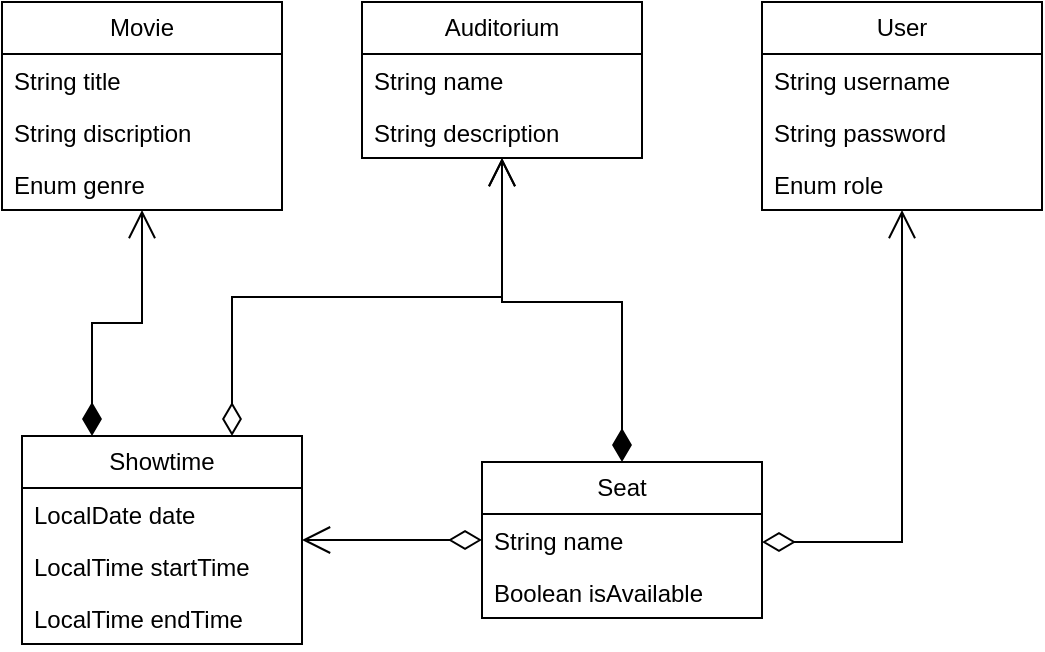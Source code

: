 <mxfile version="24.7.8">
  <diagram name="Page-1" id="gwqLFcgn4_kiRH6emox7">
    <mxGraphModel grid="1" page="1" gridSize="10" guides="1" tooltips="1" connect="1" arrows="1" fold="1" pageScale="1" pageWidth="827" pageHeight="1169" math="0" shadow="0">
      <root>
        <mxCell id="0" />
        <mxCell id="1" parent="0" />
        <mxCell id="I017j4WdFnSuCA6xGnbj-6" value="User" style="swimlane;fontStyle=0;childLayout=stackLayout;horizontal=1;startSize=26;fillColor=none;horizontalStack=0;resizeParent=1;resizeParentMax=0;resizeLast=0;collapsible=1;marginBottom=0;whiteSpace=wrap;html=1;" vertex="1" parent="1">
          <mxGeometry x="500" y="90" width="140" height="104" as="geometry" />
        </mxCell>
        <mxCell id="I017j4WdFnSuCA6xGnbj-7" value="String username" style="text;strokeColor=none;fillColor=none;align=left;verticalAlign=top;spacingLeft=4;spacingRight=4;overflow=hidden;rotatable=0;points=[[0,0.5],[1,0.5]];portConstraint=eastwest;whiteSpace=wrap;html=1;" vertex="1" parent="I017j4WdFnSuCA6xGnbj-6">
          <mxGeometry y="26" width="140" height="26" as="geometry" />
        </mxCell>
        <mxCell id="I017j4WdFnSuCA6xGnbj-8" value="String password" style="text;strokeColor=none;fillColor=none;align=left;verticalAlign=top;spacingLeft=4;spacingRight=4;overflow=hidden;rotatable=0;points=[[0,0.5],[1,0.5]];portConstraint=eastwest;whiteSpace=wrap;html=1;" vertex="1" parent="I017j4WdFnSuCA6xGnbj-6">
          <mxGeometry y="52" width="140" height="26" as="geometry" />
        </mxCell>
        <mxCell id="I017j4WdFnSuCA6xGnbj-9" value="Enum role" style="text;strokeColor=none;fillColor=none;align=left;verticalAlign=top;spacingLeft=4;spacingRight=4;overflow=hidden;rotatable=0;points=[[0,0.5],[1,0.5]];portConstraint=eastwest;whiteSpace=wrap;html=1;" vertex="1" parent="I017j4WdFnSuCA6xGnbj-6">
          <mxGeometry y="78" width="140" height="26" as="geometry" />
        </mxCell>
        <mxCell id="I017j4WdFnSuCA6xGnbj-10" value="Movie" style="swimlane;fontStyle=0;childLayout=stackLayout;horizontal=1;startSize=26;fillColor=none;horizontalStack=0;resizeParent=1;resizeParentMax=0;resizeLast=0;collapsible=1;marginBottom=0;whiteSpace=wrap;html=1;" vertex="1" parent="1">
          <mxGeometry x="120" y="90" width="140" height="104" as="geometry" />
        </mxCell>
        <mxCell id="I017j4WdFnSuCA6xGnbj-11" value="String title" style="text;strokeColor=none;fillColor=none;align=left;verticalAlign=top;spacingLeft=4;spacingRight=4;overflow=hidden;rotatable=0;points=[[0,0.5],[1,0.5]];portConstraint=eastwest;whiteSpace=wrap;html=1;" vertex="1" parent="I017j4WdFnSuCA6xGnbj-10">
          <mxGeometry y="26" width="140" height="26" as="geometry" />
        </mxCell>
        <mxCell id="I017j4WdFnSuCA6xGnbj-12" value="String discription" style="text;strokeColor=none;fillColor=none;align=left;verticalAlign=top;spacingLeft=4;spacingRight=4;overflow=hidden;rotatable=0;points=[[0,0.5],[1,0.5]];portConstraint=eastwest;whiteSpace=wrap;html=1;" vertex="1" parent="I017j4WdFnSuCA6xGnbj-10">
          <mxGeometry y="52" width="140" height="26" as="geometry" />
        </mxCell>
        <mxCell id="I017j4WdFnSuCA6xGnbj-13" value="Enum genre" style="text;strokeColor=none;fillColor=none;align=left;verticalAlign=top;spacingLeft=4;spacingRight=4;overflow=hidden;rotatable=0;points=[[0,0.5],[1,0.5]];portConstraint=eastwest;whiteSpace=wrap;html=1;" vertex="1" parent="I017j4WdFnSuCA6xGnbj-10">
          <mxGeometry y="78" width="140" height="26" as="geometry" />
        </mxCell>
        <mxCell id="I017j4WdFnSuCA6xGnbj-14" value="Auditorium" style="swimlane;fontStyle=0;childLayout=stackLayout;horizontal=1;startSize=26;fillColor=none;horizontalStack=0;resizeParent=1;resizeParentMax=0;resizeLast=0;collapsible=1;marginBottom=0;whiteSpace=wrap;html=1;" vertex="1" parent="1">
          <mxGeometry x="300" y="90" width="140" height="78" as="geometry" />
        </mxCell>
        <mxCell id="I017j4WdFnSuCA6xGnbj-15" value="String name" style="text;strokeColor=none;fillColor=none;align=left;verticalAlign=top;spacingLeft=4;spacingRight=4;overflow=hidden;rotatable=0;points=[[0,0.5],[1,0.5]];portConstraint=eastwest;whiteSpace=wrap;html=1;" vertex="1" parent="I017j4WdFnSuCA6xGnbj-14">
          <mxGeometry y="26" width="140" height="26" as="geometry" />
        </mxCell>
        <mxCell id="I017j4WdFnSuCA6xGnbj-40" value="String description" style="text;strokeColor=none;fillColor=none;align=left;verticalAlign=top;spacingLeft=4;spacingRight=4;overflow=hidden;rotatable=0;points=[[0,0.5],[1,0.5]];portConstraint=eastwest;whiteSpace=wrap;html=1;" vertex="1" parent="I017j4WdFnSuCA6xGnbj-14">
          <mxGeometry y="52" width="140" height="26" as="geometry" />
        </mxCell>
        <mxCell id="I017j4WdFnSuCA6xGnbj-18" value="Seat" style="swimlane;fontStyle=0;childLayout=stackLayout;horizontal=1;startSize=26;fillColor=none;horizontalStack=0;resizeParent=1;resizeParentMax=0;resizeLast=0;collapsible=1;marginBottom=0;whiteSpace=wrap;html=1;" vertex="1" parent="1">
          <mxGeometry x="360" y="320" width="140" height="78" as="geometry" />
        </mxCell>
        <mxCell id="I017j4WdFnSuCA6xGnbj-19" value="String name" style="text;strokeColor=none;fillColor=none;align=left;verticalAlign=top;spacingLeft=4;spacingRight=4;overflow=hidden;rotatable=0;points=[[0,0.5],[1,0.5]];portConstraint=eastwest;whiteSpace=wrap;html=1;" vertex="1" parent="I017j4WdFnSuCA6xGnbj-18">
          <mxGeometry y="26" width="140" height="26" as="geometry" />
        </mxCell>
        <mxCell id="I017j4WdFnSuCA6xGnbj-20" value="Boolean isAvailable" style="text;strokeColor=none;fillColor=none;align=left;verticalAlign=top;spacingLeft=4;spacingRight=4;overflow=hidden;rotatable=0;points=[[0,0.5],[1,0.5]];portConstraint=eastwest;whiteSpace=wrap;html=1;" vertex="1" parent="I017j4WdFnSuCA6xGnbj-18">
          <mxGeometry y="52" width="140" height="26" as="geometry" />
        </mxCell>
        <mxCell id="I017j4WdFnSuCA6xGnbj-26" value="" style="endArrow=open;html=1;endSize=12;startArrow=diamondThin;startSize=14;startFill=0;edgeStyle=orthogonalEdgeStyle;rounded=0;" edge="1" parent="1" source="I017j4WdFnSuCA6xGnbj-18" target="I017j4WdFnSuCA6xGnbj-6">
          <mxGeometry relative="1" as="geometry">
            <mxPoint x="330" y="490" as="sourcePoint" />
            <mxPoint x="490" y="490" as="targetPoint" />
            <Array as="points">
              <mxPoint x="570" y="360" />
            </Array>
          </mxGeometry>
        </mxCell>
        <mxCell id="I017j4WdFnSuCA6xGnbj-29" value="" style="endArrow=open;html=1;endSize=12;startArrow=diamondThin;startSize=14;startFill=1;edgeStyle=orthogonalEdgeStyle;align=left;verticalAlign=bottom;rounded=0;exitX=0.5;exitY=0;exitDx=0;exitDy=0;" edge="1" parent="1" source="I017j4WdFnSuCA6xGnbj-18" target="I017j4WdFnSuCA6xGnbj-14">
          <mxGeometry x="-0.744" y="-20" relative="1" as="geometry">
            <mxPoint x="330" y="440" as="sourcePoint" />
            <mxPoint x="490" y="440" as="targetPoint" />
            <mxPoint as="offset" />
            <Array as="points">
              <mxPoint x="430" y="240" />
              <mxPoint x="370" y="240" />
            </Array>
          </mxGeometry>
        </mxCell>
        <mxCell id="I017j4WdFnSuCA6xGnbj-33" value="Showtime" style="swimlane;fontStyle=0;childLayout=stackLayout;horizontal=1;startSize=26;fillColor=none;horizontalStack=0;resizeParent=1;resizeParentMax=0;resizeLast=0;collapsible=1;marginBottom=0;whiteSpace=wrap;html=1;" vertex="1" parent="1">
          <mxGeometry x="130" y="307" width="140" height="104" as="geometry" />
        </mxCell>
        <mxCell id="I017j4WdFnSuCA6xGnbj-34" value="LocalDate date" style="text;strokeColor=none;fillColor=none;align=left;verticalAlign=top;spacingLeft=4;spacingRight=4;overflow=hidden;rotatable=0;points=[[0,0.5],[1,0.5]];portConstraint=eastwest;whiteSpace=wrap;html=1;" vertex="1" parent="I017j4WdFnSuCA6xGnbj-33">
          <mxGeometry y="26" width="140" height="26" as="geometry" />
        </mxCell>
        <mxCell id="I017j4WdFnSuCA6xGnbj-35" value="LocalTime startTime" style="text;strokeColor=none;fillColor=none;align=left;verticalAlign=top;spacingLeft=4;spacingRight=4;overflow=hidden;rotatable=0;points=[[0,0.5],[1,0.5]];portConstraint=eastwest;whiteSpace=wrap;html=1;" vertex="1" parent="I017j4WdFnSuCA6xGnbj-33">
          <mxGeometry y="52" width="140" height="26" as="geometry" />
        </mxCell>
        <mxCell id="I017j4WdFnSuCA6xGnbj-36" value="LocalTime endTime" style="text;strokeColor=none;fillColor=none;align=left;verticalAlign=top;spacingLeft=4;spacingRight=4;overflow=hidden;rotatable=0;points=[[0,0.5],[1,0.5]];portConstraint=eastwest;whiteSpace=wrap;html=1;" vertex="1" parent="I017j4WdFnSuCA6xGnbj-33">
          <mxGeometry y="78" width="140" height="26" as="geometry" />
        </mxCell>
        <mxCell id="I017j4WdFnSuCA6xGnbj-41" value="" style="endArrow=open;html=1;endSize=12;startArrow=diamondThin;startSize=14;startFill=0;edgeStyle=orthogonalEdgeStyle;rounded=0;exitX=0.75;exitY=0;exitDx=0;exitDy=0;" edge="1" parent="1" source="I017j4WdFnSuCA6xGnbj-33" target="I017j4WdFnSuCA6xGnbj-14">
          <mxGeometry relative="1" as="geometry">
            <mxPoint x="330" y="400" as="sourcePoint" />
            <mxPoint x="490" y="400" as="targetPoint" />
          </mxGeometry>
        </mxCell>
        <mxCell id="I017j4WdFnSuCA6xGnbj-47" value="" style="endArrow=open;html=1;endSize=12;startArrow=diamondThin;startSize=14;startFill=0;edgeStyle=orthogonalEdgeStyle;rounded=0;" edge="1" parent="1" source="I017j4WdFnSuCA6xGnbj-18" target="I017j4WdFnSuCA6xGnbj-33">
          <mxGeometry relative="1" as="geometry">
            <mxPoint x="330" y="350" as="sourcePoint" />
            <mxPoint x="490" y="350" as="targetPoint" />
          </mxGeometry>
        </mxCell>
        <mxCell id="I017j4WdFnSuCA6xGnbj-53" value="" style="endArrow=open;html=1;endSize=12;startArrow=diamondThin;startSize=14;startFill=1;edgeStyle=orthogonalEdgeStyle;align=left;verticalAlign=bottom;rounded=0;exitX=0.25;exitY=0;exitDx=0;exitDy=0;" edge="1" parent="1" source="I017j4WdFnSuCA6xGnbj-33" target="I017j4WdFnSuCA6xGnbj-10">
          <mxGeometry x="-1" y="3" relative="1" as="geometry">
            <mxPoint x="175" y="320" as="sourcePoint" />
            <mxPoint x="170" y="204" as="targetPoint" />
          </mxGeometry>
        </mxCell>
      </root>
    </mxGraphModel>
  </diagram>
</mxfile>
